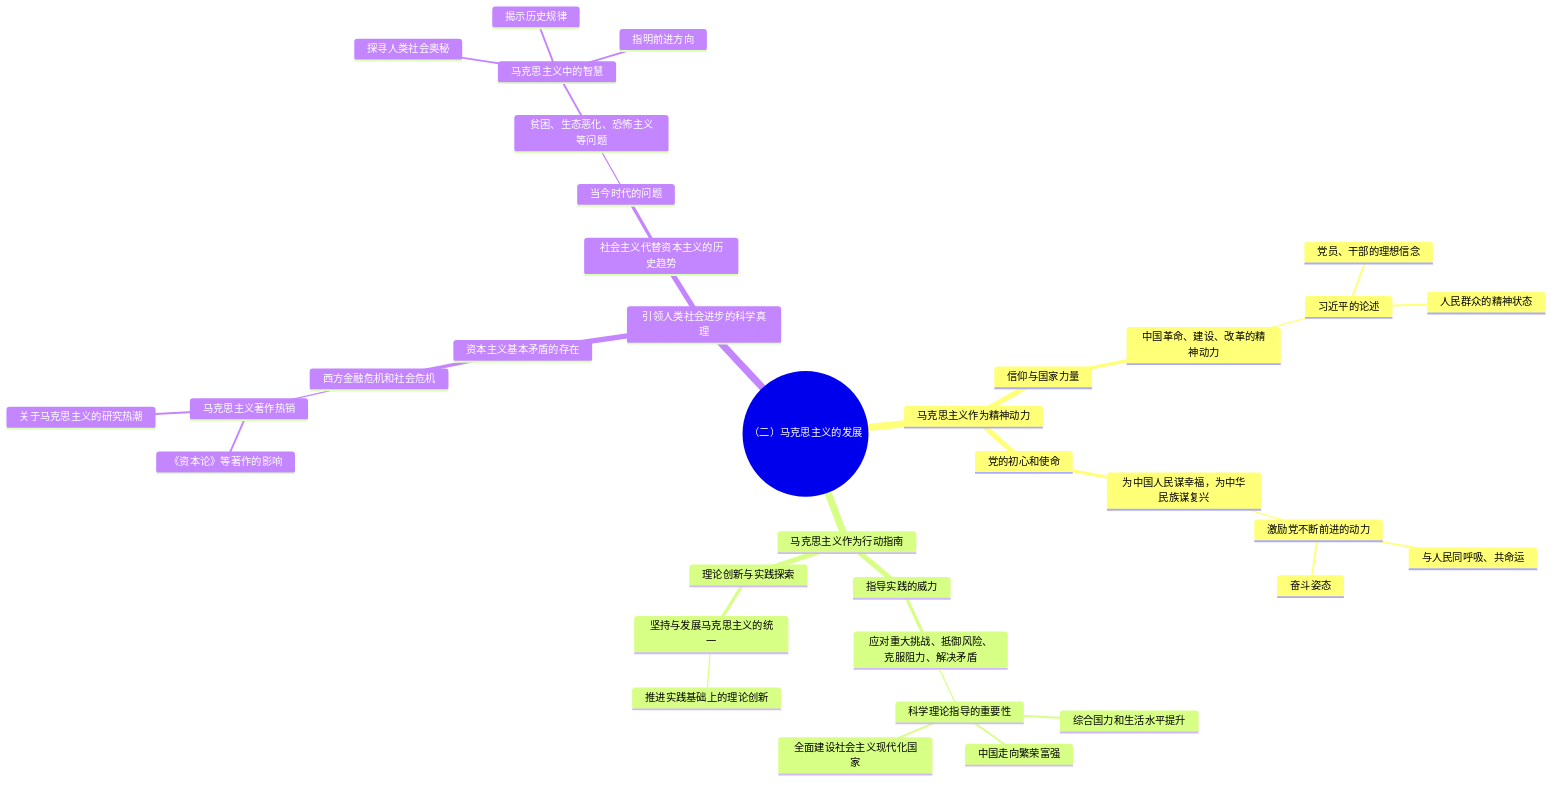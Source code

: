 mindmap
	root((（二）马克思主义的发展))
		马克思主义作为精神动力
			信仰与国家力量
				中国革命、建设、改革的精神动力
					习近平的论述
						党员、干部的理想信念
						人民群众的精神状态
			党的初心和使命
				为中国人民谋幸福，为中华民族谋复兴
					激励党不断前进的动力
						与人民同呼吸、共命运
						奋斗姿态
		马克思主义作为行动指南
			指导实践的威力
				应对重大挑战、抵御风险、克服阻力、解决矛盾
					科学理论指导的重要性
						中国走向繁荣富强
						综合国力和生活水平提升
						全面建设社会主义现代化国家
			理论创新与实践探索
				坚持与发展马克思主义的统一
					推进实践基础上的理论创新
		引领人类社会进步的科学真理
			资本主义基本矛盾的存在
				西方金融危机和社会危机
					马克思主义著作热销
						《资本论》等著作的影响
						关于马克思主义的研究热潮
			社会主义代替资本主义的历史趋势
				当今时代的问题
					贫困、生态恶化、恐怖主义等问题
						马克思主义中的智慧
							探寻人类社会奥秘
							揭示历史规律
							指明前进方向